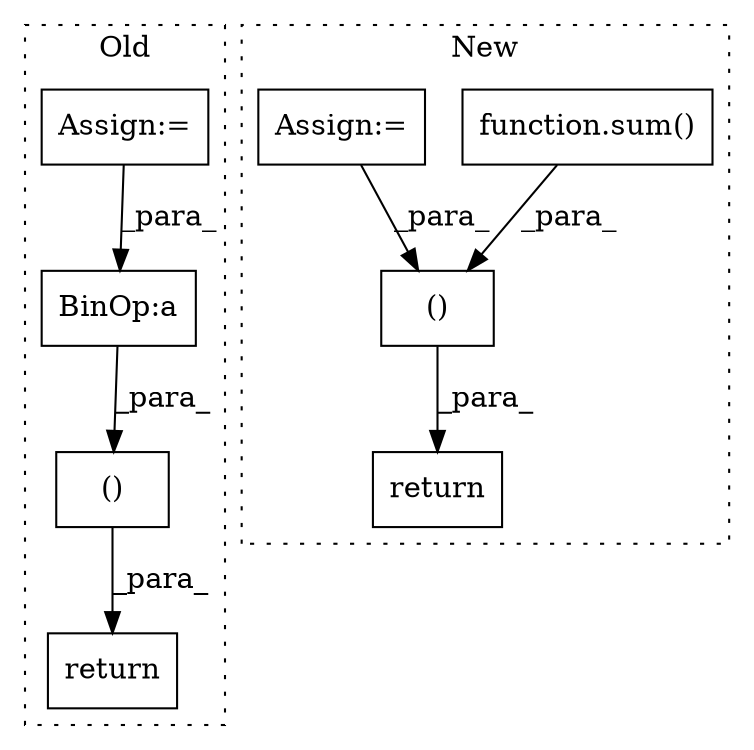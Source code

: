 digraph G {
subgraph cluster0 {
1 [label="()" a="54" s="3487" l="31" shape="box"];
5 [label="BinOp:a" a="82" s="3491" l="3" shape="box"];
6 [label="Assign:=" a="68" s="3389" l="3" shape="box"];
8 [label="return" a="93" s="3478" l="7" shape="box"];
label = "Old";
style="dotted";
}
subgraph cluster1 {
2 [label="function.sum()" a="75" s="10682,10696" l="4,1" shape="box"];
3 [label="return" a="93" s="10660" l="7" shape="box"];
4 [label="()" a="54" s="10680" l="47" shape="box"];
7 [label="Assign:=" a="68" s="10467" l="3" shape="box"];
label = "New";
style="dotted";
}
1 -> 8 [label="_para_"];
2 -> 4 [label="_para_"];
4 -> 3 [label="_para_"];
5 -> 1 [label="_para_"];
6 -> 5 [label="_para_"];
7 -> 4 [label="_para_"];
}